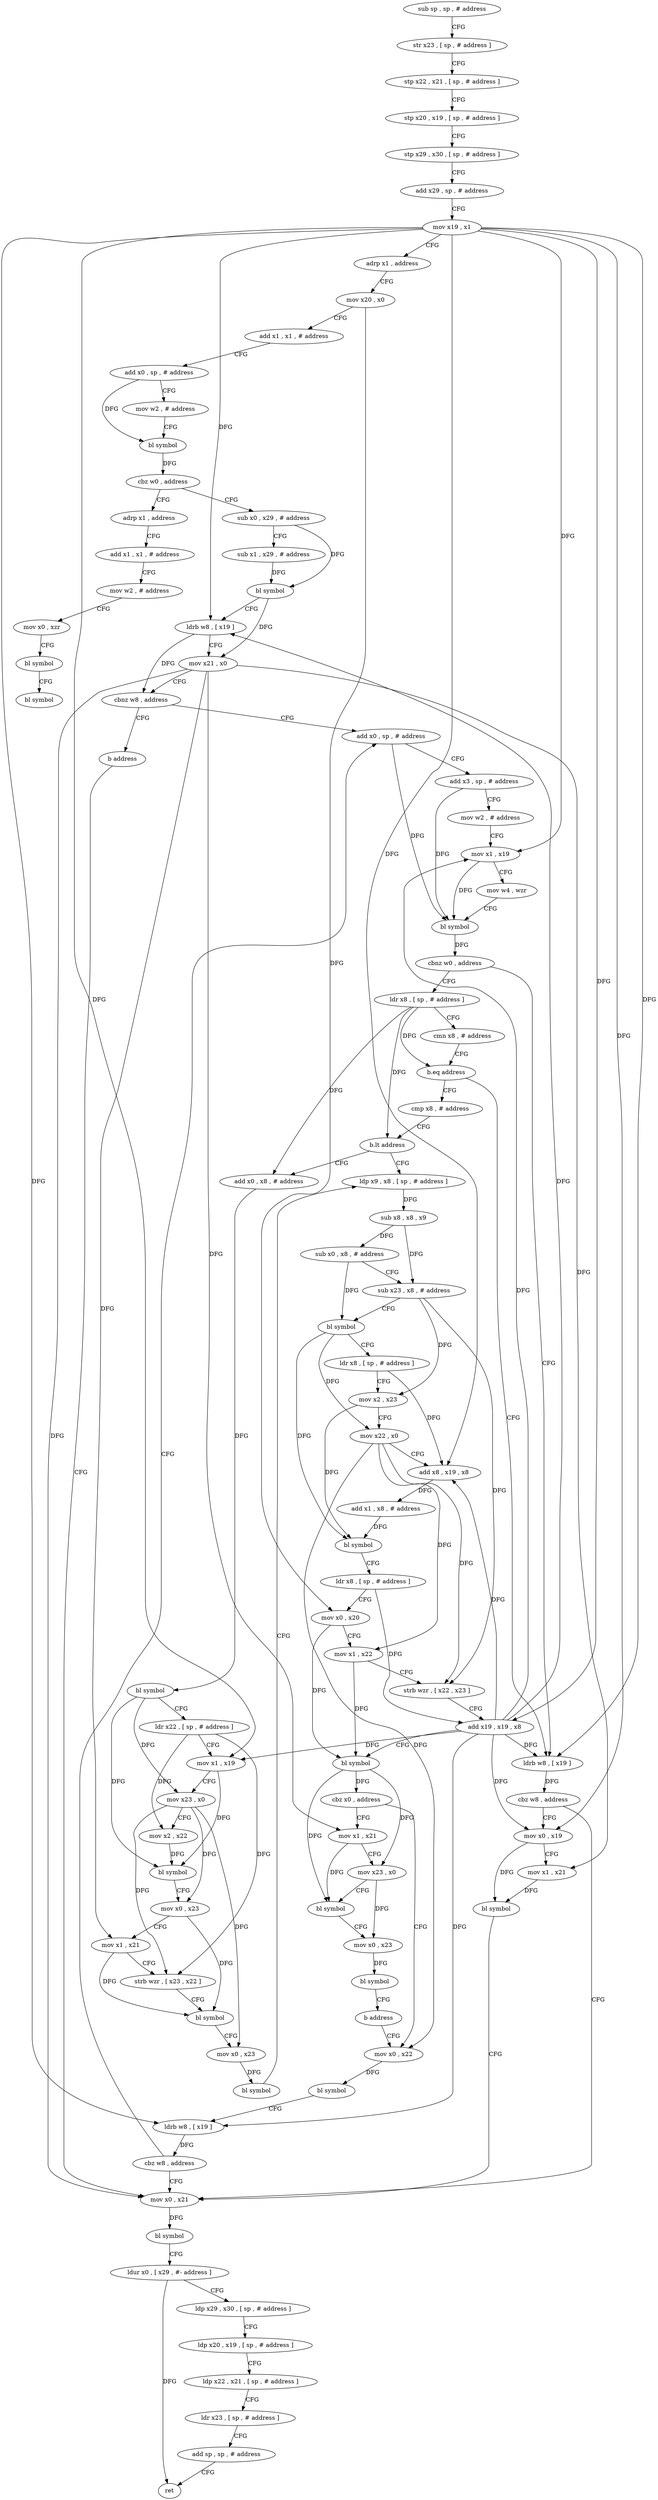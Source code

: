 digraph "func" {
"4216452" [label = "sub sp , sp , # address" ]
"4216456" [label = "str x23 , [ sp , # address ]" ]
"4216460" [label = "stp x22 , x21 , [ sp , # address ]" ]
"4216464" [label = "stp x20 , x19 , [ sp , # address ]" ]
"4216468" [label = "stp x29 , x30 , [ sp , # address ]" ]
"4216472" [label = "add x29 , sp , # address" ]
"4216476" [label = "mov x19 , x1" ]
"4216480" [label = "adrp x1 , address" ]
"4216484" [label = "mov x20 , x0" ]
"4216488" [label = "add x1 , x1 , # address" ]
"4216492" [label = "add x0 , sp , # address" ]
"4216496" [label = "mov w2 , # address" ]
"4216500" [label = "bl symbol" ]
"4216504" [label = "cbz w0 , address" ]
"4216532" [label = "sub x0 , x29 , # address" ]
"4216508" [label = "adrp x1 , address" ]
"4216536" [label = "sub x1 , x29 , # address" ]
"4216540" [label = "bl symbol" ]
"4216544" [label = "ldrb w8 , [ x19 ]" ]
"4216548" [label = "mov x21 , x0" ]
"4216552" [label = "cbnz w8 , address" ]
"4216576" [label = "add x0 , sp , # address" ]
"4216556" [label = "b address" ]
"4216512" [label = "add x1 , x1 , # address" ]
"4216516" [label = "mov w2 , # address" ]
"4216520" [label = "mov x0 , xzr" ]
"4216524" [label = "bl symbol" ]
"4216528" [label = "bl symbol" ]
"4216580" [label = "add x3 , sp , # address" ]
"4216584" [label = "mov w2 , # address" ]
"4216588" [label = "mov x1 , x19" ]
"4216592" [label = "mov w4 , wzr" ]
"4216596" [label = "bl symbol" ]
"4216600" [label = "cbnz w0 , address" ]
"4216772" [label = "ldrb w8 , [ x19 ]" ]
"4216604" [label = "ldr x8 , [ sp , # address ]" ]
"4216792" [label = "mov x0 , x21" ]
"4216776" [label = "cbz w8 , address" ]
"4216780" [label = "mov x0 , x19" ]
"4216608" [label = "cmn x8 , # address" ]
"4216612" [label = "b.eq address" ]
"4216616" [label = "cmp x8 , # address" ]
"4216796" [label = "bl symbol" ]
"4216800" [label = "ldur x0 , [ x29 , #- address ]" ]
"4216804" [label = "ldp x29 , x30 , [ sp , # address ]" ]
"4216808" [label = "ldp x20 , x19 , [ sp , # address ]" ]
"4216812" [label = "ldp x22 , x21 , [ sp , # address ]" ]
"4216816" [label = "ldr x23 , [ sp , # address ]" ]
"4216820" [label = "add sp , sp , # address" ]
"4216824" [label = "ret" ]
"4216784" [label = "mov x1 , x21" ]
"4216788" [label = "bl symbol" ]
"4216620" [label = "b.lt address" ]
"4216676" [label = "ldp x9 , x8 , [ sp , # address ]" ]
"4216624" [label = "add x0 , x8 , # address" ]
"4216680" [label = "sub x8 , x8 , x9" ]
"4216684" [label = "sub x0 , x8 , # address" ]
"4216688" [label = "sub x23 , x8 , # address" ]
"4216692" [label = "bl symbol" ]
"4216696" [label = "ldr x8 , [ sp , # address ]" ]
"4216700" [label = "mov x2 , x23" ]
"4216704" [label = "mov x22 , x0" ]
"4216708" [label = "add x8 , x19 , x8" ]
"4216712" [label = "add x1 , x8 , # address" ]
"4216716" [label = "bl symbol" ]
"4216720" [label = "ldr x8 , [ sp , # address ]" ]
"4216724" [label = "mov x0 , x20" ]
"4216728" [label = "mov x1 , x22" ]
"4216732" [label = "strb wzr , [ x22 , x23 ]" ]
"4216736" [label = "add x19 , x19 , x8" ]
"4216740" [label = "bl symbol" ]
"4216744" [label = "cbz x0 , address" ]
"4216560" [label = "mov x0 , x22" ]
"4216748" [label = "mov x1 , x21" ]
"4216628" [label = "bl symbol" ]
"4216632" [label = "ldr x22 , [ sp , # address ]" ]
"4216636" [label = "mov x1 , x19" ]
"4216640" [label = "mov x23 , x0" ]
"4216644" [label = "mov x2 , x22" ]
"4216648" [label = "bl symbol" ]
"4216652" [label = "mov x0 , x23" ]
"4216656" [label = "mov x1 , x21" ]
"4216660" [label = "strb wzr , [ x23 , x22 ]" ]
"4216664" [label = "bl symbol" ]
"4216668" [label = "mov x0 , x23" ]
"4216672" [label = "bl symbol" ]
"4216564" [label = "bl symbol" ]
"4216568" [label = "ldrb w8 , [ x19 ]" ]
"4216572" [label = "cbz w8 , address" ]
"4216752" [label = "mov x23 , x0" ]
"4216756" [label = "bl symbol" ]
"4216760" [label = "mov x0 , x23" ]
"4216764" [label = "bl symbol" ]
"4216768" [label = "b address" ]
"4216452" -> "4216456" [ label = "CFG" ]
"4216456" -> "4216460" [ label = "CFG" ]
"4216460" -> "4216464" [ label = "CFG" ]
"4216464" -> "4216468" [ label = "CFG" ]
"4216468" -> "4216472" [ label = "CFG" ]
"4216472" -> "4216476" [ label = "CFG" ]
"4216476" -> "4216480" [ label = "CFG" ]
"4216476" -> "4216544" [ label = "DFG" ]
"4216476" -> "4216588" [ label = "DFG" ]
"4216476" -> "4216772" [ label = "DFG" ]
"4216476" -> "4216780" [ label = "DFG" ]
"4216476" -> "4216708" [ label = "DFG" ]
"4216476" -> "4216736" [ label = "DFG" ]
"4216476" -> "4216636" [ label = "DFG" ]
"4216476" -> "4216568" [ label = "DFG" ]
"4216480" -> "4216484" [ label = "CFG" ]
"4216484" -> "4216488" [ label = "CFG" ]
"4216484" -> "4216724" [ label = "DFG" ]
"4216488" -> "4216492" [ label = "CFG" ]
"4216492" -> "4216496" [ label = "CFG" ]
"4216492" -> "4216500" [ label = "DFG" ]
"4216496" -> "4216500" [ label = "CFG" ]
"4216500" -> "4216504" [ label = "DFG" ]
"4216504" -> "4216532" [ label = "CFG" ]
"4216504" -> "4216508" [ label = "CFG" ]
"4216532" -> "4216536" [ label = "CFG" ]
"4216532" -> "4216540" [ label = "DFG" ]
"4216508" -> "4216512" [ label = "CFG" ]
"4216536" -> "4216540" [ label = "DFG" ]
"4216540" -> "4216544" [ label = "CFG" ]
"4216540" -> "4216548" [ label = "DFG" ]
"4216544" -> "4216548" [ label = "CFG" ]
"4216544" -> "4216552" [ label = "DFG" ]
"4216548" -> "4216552" [ label = "CFG" ]
"4216548" -> "4216792" [ label = "DFG" ]
"4216548" -> "4216784" [ label = "DFG" ]
"4216548" -> "4216656" [ label = "DFG" ]
"4216548" -> "4216748" [ label = "DFG" ]
"4216552" -> "4216576" [ label = "CFG" ]
"4216552" -> "4216556" [ label = "CFG" ]
"4216576" -> "4216580" [ label = "CFG" ]
"4216576" -> "4216596" [ label = "DFG" ]
"4216556" -> "4216792" [ label = "CFG" ]
"4216512" -> "4216516" [ label = "CFG" ]
"4216516" -> "4216520" [ label = "CFG" ]
"4216520" -> "4216524" [ label = "CFG" ]
"4216524" -> "4216528" [ label = "CFG" ]
"4216580" -> "4216584" [ label = "CFG" ]
"4216580" -> "4216596" [ label = "DFG" ]
"4216584" -> "4216588" [ label = "CFG" ]
"4216588" -> "4216592" [ label = "CFG" ]
"4216588" -> "4216596" [ label = "DFG" ]
"4216592" -> "4216596" [ label = "CFG" ]
"4216596" -> "4216600" [ label = "DFG" ]
"4216600" -> "4216772" [ label = "CFG" ]
"4216600" -> "4216604" [ label = "CFG" ]
"4216772" -> "4216776" [ label = "DFG" ]
"4216604" -> "4216608" [ label = "CFG" ]
"4216604" -> "4216612" [ label = "DFG" ]
"4216604" -> "4216620" [ label = "DFG" ]
"4216604" -> "4216624" [ label = "DFG" ]
"4216792" -> "4216796" [ label = "DFG" ]
"4216776" -> "4216792" [ label = "CFG" ]
"4216776" -> "4216780" [ label = "CFG" ]
"4216780" -> "4216784" [ label = "CFG" ]
"4216780" -> "4216788" [ label = "DFG" ]
"4216608" -> "4216612" [ label = "CFG" ]
"4216612" -> "4216772" [ label = "CFG" ]
"4216612" -> "4216616" [ label = "CFG" ]
"4216616" -> "4216620" [ label = "CFG" ]
"4216796" -> "4216800" [ label = "CFG" ]
"4216800" -> "4216804" [ label = "CFG" ]
"4216800" -> "4216824" [ label = "DFG" ]
"4216804" -> "4216808" [ label = "CFG" ]
"4216808" -> "4216812" [ label = "CFG" ]
"4216812" -> "4216816" [ label = "CFG" ]
"4216816" -> "4216820" [ label = "CFG" ]
"4216820" -> "4216824" [ label = "CFG" ]
"4216784" -> "4216788" [ label = "DFG" ]
"4216788" -> "4216792" [ label = "CFG" ]
"4216620" -> "4216676" [ label = "CFG" ]
"4216620" -> "4216624" [ label = "CFG" ]
"4216676" -> "4216680" [ label = "DFG" ]
"4216624" -> "4216628" [ label = "DFG" ]
"4216680" -> "4216684" [ label = "DFG" ]
"4216680" -> "4216688" [ label = "DFG" ]
"4216684" -> "4216688" [ label = "CFG" ]
"4216684" -> "4216692" [ label = "DFG" ]
"4216688" -> "4216692" [ label = "CFG" ]
"4216688" -> "4216700" [ label = "DFG" ]
"4216688" -> "4216732" [ label = "DFG" ]
"4216692" -> "4216696" [ label = "CFG" ]
"4216692" -> "4216704" [ label = "DFG" ]
"4216692" -> "4216716" [ label = "DFG" ]
"4216696" -> "4216700" [ label = "CFG" ]
"4216696" -> "4216708" [ label = "DFG" ]
"4216700" -> "4216704" [ label = "CFG" ]
"4216700" -> "4216716" [ label = "DFG" ]
"4216704" -> "4216708" [ label = "CFG" ]
"4216704" -> "4216728" [ label = "DFG" ]
"4216704" -> "4216732" [ label = "DFG" ]
"4216704" -> "4216560" [ label = "DFG" ]
"4216708" -> "4216712" [ label = "DFG" ]
"4216712" -> "4216716" [ label = "DFG" ]
"4216716" -> "4216720" [ label = "CFG" ]
"4216720" -> "4216724" [ label = "CFG" ]
"4216720" -> "4216736" [ label = "DFG" ]
"4216724" -> "4216728" [ label = "CFG" ]
"4216724" -> "4216740" [ label = "DFG" ]
"4216728" -> "4216732" [ label = "CFG" ]
"4216728" -> "4216740" [ label = "DFG" ]
"4216732" -> "4216736" [ label = "CFG" ]
"4216736" -> "4216740" [ label = "CFG" ]
"4216736" -> "4216544" [ label = "DFG" ]
"4216736" -> "4216588" [ label = "DFG" ]
"4216736" -> "4216772" [ label = "DFG" ]
"4216736" -> "4216780" [ label = "DFG" ]
"4216736" -> "4216708" [ label = "DFG" ]
"4216736" -> "4216636" [ label = "DFG" ]
"4216736" -> "4216568" [ label = "DFG" ]
"4216740" -> "4216744" [ label = "DFG" ]
"4216740" -> "4216752" [ label = "DFG" ]
"4216740" -> "4216756" [ label = "DFG" ]
"4216744" -> "4216560" [ label = "CFG" ]
"4216744" -> "4216748" [ label = "CFG" ]
"4216560" -> "4216564" [ label = "DFG" ]
"4216748" -> "4216752" [ label = "CFG" ]
"4216748" -> "4216756" [ label = "DFG" ]
"4216628" -> "4216632" [ label = "CFG" ]
"4216628" -> "4216640" [ label = "DFG" ]
"4216628" -> "4216648" [ label = "DFG" ]
"4216632" -> "4216636" [ label = "CFG" ]
"4216632" -> "4216644" [ label = "DFG" ]
"4216632" -> "4216660" [ label = "DFG" ]
"4216636" -> "4216640" [ label = "CFG" ]
"4216636" -> "4216648" [ label = "DFG" ]
"4216640" -> "4216644" [ label = "CFG" ]
"4216640" -> "4216652" [ label = "DFG" ]
"4216640" -> "4216660" [ label = "DFG" ]
"4216640" -> "4216668" [ label = "DFG" ]
"4216644" -> "4216648" [ label = "DFG" ]
"4216648" -> "4216652" [ label = "CFG" ]
"4216652" -> "4216656" [ label = "CFG" ]
"4216652" -> "4216664" [ label = "DFG" ]
"4216656" -> "4216660" [ label = "CFG" ]
"4216656" -> "4216664" [ label = "DFG" ]
"4216660" -> "4216664" [ label = "CFG" ]
"4216664" -> "4216668" [ label = "CFG" ]
"4216668" -> "4216672" [ label = "DFG" ]
"4216672" -> "4216676" [ label = "CFG" ]
"4216564" -> "4216568" [ label = "CFG" ]
"4216568" -> "4216572" [ label = "DFG" ]
"4216572" -> "4216792" [ label = "CFG" ]
"4216572" -> "4216576" [ label = "CFG" ]
"4216752" -> "4216756" [ label = "CFG" ]
"4216752" -> "4216760" [ label = "DFG" ]
"4216756" -> "4216760" [ label = "CFG" ]
"4216760" -> "4216764" [ label = "DFG" ]
"4216764" -> "4216768" [ label = "CFG" ]
"4216768" -> "4216560" [ label = "CFG" ]
}
